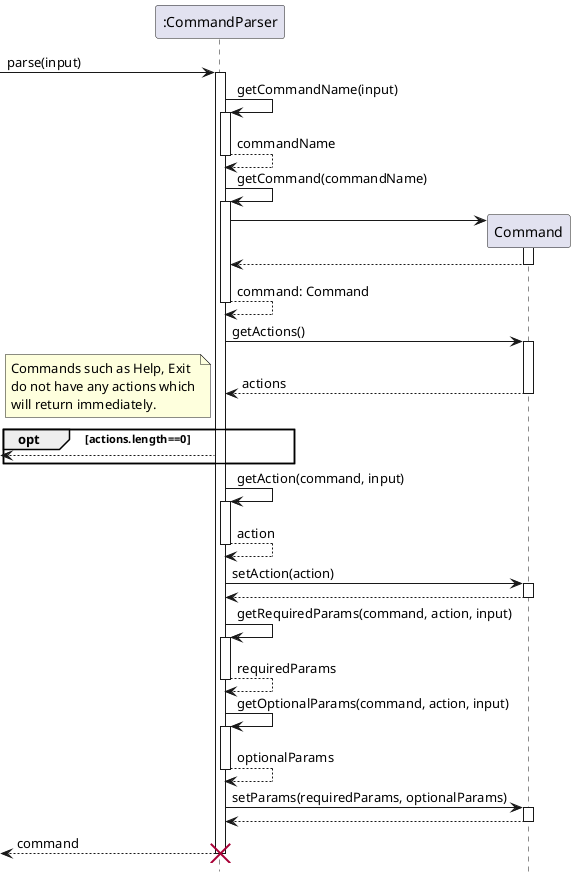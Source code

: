 @startuml

participant ":CommandParser"
participant "Command"

hide footbox

-> ":CommandParser": parse(input)
activate ":CommandParser"

":CommandParser" -> ":CommandParser": getCommandName(input)
activate ":CommandParser"
return commandName

' getCommand() START
":CommandParser" -> ":CommandParser": getCommand(commandName)
activate ":CommandParser"

":CommandParser" -> Command **
activate Command
Command --> ":CommandParser"
deactivate Command
return command: Command
' getCommand() END

' getActions() START
":CommandParser" -> "Command": getActions()
activate Command
Command --> ":CommandParser": actions
deactivate Command

opt actions.length==0
    note left
    Commands such as Help, Exit
    do not have any actions which
    will return immediately.
    end note
    <-- ":CommandParser"
end

' getActions() END

":CommandParser" -> ":CommandParser": getAction(command, input)
activate ":CommandParser"
return action

":CommandParser" -> "Command": setAction(action)
activate "Command"
return

' getRequiredParams() START
":CommandParser" -> ":CommandParser": getRequiredParams(command, action, input)
activate ":CommandParser"
return requiredParams
' getRequiredParams() END

' getOptionalParams() START
":CommandParser" -> ":CommandParser": getOptionalParams(command, action, input)
activate ":CommandParser"
return optionalParams
' getOptionalParams() END

":CommandParser" -> "Command": setParams(requiredParams, optionalParams)
activate "Command"
return

<-- ":CommandParser" !! : command

@enduml